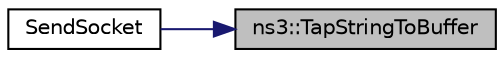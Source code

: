 digraph "ns3::TapStringToBuffer"
{
 // LATEX_PDF_SIZE
  edge [fontname="Helvetica",fontsize="10",labelfontname="Helvetica",labelfontsize="10"];
  node [fontname="Helvetica",fontsize="10",shape=record];
  rankdir="RL";
  Node1 [label="ns3::TapStringToBuffer",height=0.2,width=0.4,color="black", fillcolor="grey75", style="filled", fontcolor="black",tooltip="Convert string encoded by the inverse function (TapBufferToString) back into a byte buffer."];
  Node1 -> Node2 [dir="back",color="midnightblue",fontsize="10",style="solid",fontname="Helvetica"];
  Node2 [label="SendSocket",height=0.2,width=0.4,color="black", fillcolor="white", style="filled",URL="$tap-creator_8cc.html#a11a114b8401a27939e87a94ade65213a",tooltip=" "];
}
